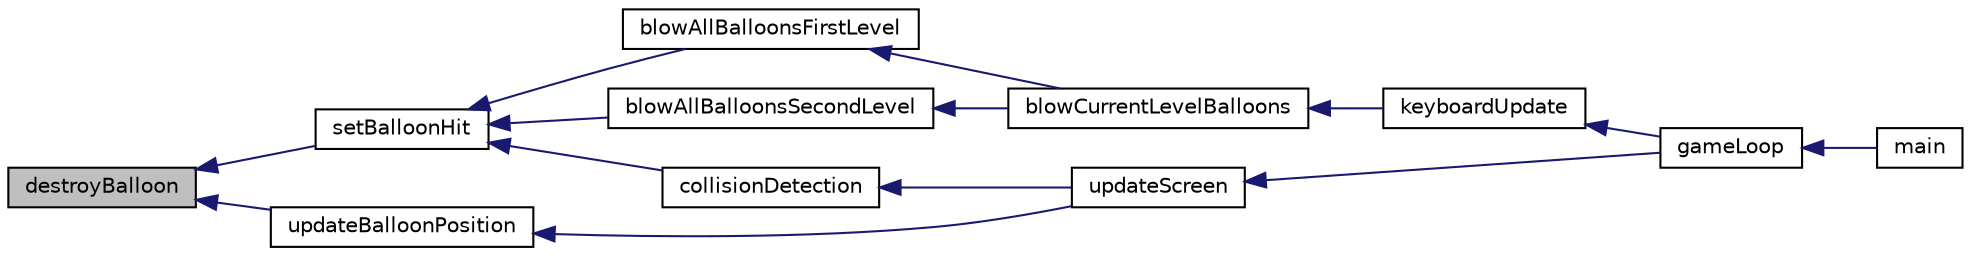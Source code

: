 digraph "destroyBalloon"
{
  edge [fontname="Helvetica",fontsize="10",labelfontname="Helvetica",labelfontsize="10"];
  node [fontname="Helvetica",fontsize="10",shape=record];
  rankdir="LR";
  Node9 [label="destroyBalloon",height=0.2,width=0.4,color="black", fillcolor="grey75", style="filled", fontcolor="black"];
  Node9 -> Node10 [dir="back",color="midnightblue",fontsize="10",style="solid",fontname="Helvetica"];
  Node10 [label="setBalloonHit",height=0.2,width=0.4,color="black", fillcolor="white", style="filled",URL="$group___balloon.html#ga4ef32cdadecdc3f63774398532b7a3ed",tooltip="Changes the state of the balloon to &#39;blown&#39;. "];
  Node10 -> Node11 [dir="back",color="midnightblue",fontsize="10",style="solid",fontname="Helvetica"];
  Node11 [label="blowAllBalloonsFirstLevel",height=0.2,width=0.4,color="black", fillcolor="white", style="filled",URL="$group___bow.html#gab15c2619ee8f4ef5fe5a8332b2937070",tooltip="Makes all balloons go blown on the first level. This function is for testing purposes only..."];
  Node11 -> Node12 [dir="back",color="midnightblue",fontsize="10",style="solid",fontname="Helvetica"];
  Node12 [label="blowCurrentLevelBalloons",height=0.2,width=0.4,color="black", fillcolor="white", style="filled",URL="$group___bow.html#ga31d93874c2b5982c602712f1e04ab17b",tooltip="Blows balloons whether the stage is first or second. "];
  Node12 -> Node13 [dir="back",color="midnightblue",fontsize="10",style="solid",fontname="Helvetica"];
  Node13 [label="keyboardUpdate",height=0.2,width=0.4,color="black", fillcolor="white", style="filled",URL="$group___bow.html#gaa13cebcbe2531a9d4449bca30396dc85",tooltip="Handles all events related to keyboard inputs. "];
  Node13 -> Node14 [dir="back",color="midnightblue",fontsize="10",style="solid",fontname="Helvetica"];
  Node14 [label="gameLoop",height=0.2,width=0.4,color="black", fillcolor="white", style="filled",URL="$group___bow.html#gae3fcb6ab83836a82d8ab58a853667cba",tooltip="Main function for the game. Controls all interrupts of the peripherals and calls auxiliary functions..."];
  Node14 -> Node15 [dir="back",color="midnightblue",fontsize="10",style="solid",fontname="Helvetica"];
  Node15 [label="main",height=0.2,width=0.4,color="black", fillcolor="white", style="filled",URL="$main_8c.html#ae66f6b31b5ad750f1fe042a706a4e3d4"];
  Node10 -> Node16 [dir="back",color="midnightblue",fontsize="10",style="solid",fontname="Helvetica"];
  Node16 [label="blowAllBalloonsSecondLevel",height=0.2,width=0.4,color="black", fillcolor="white", style="filled",URL="$group___bow.html#ga9bbf44cbf86d51d4426e4a10f7fb053a",tooltip="Makes all balloons go blown on the second level. This function is for testing purposes only..."];
  Node16 -> Node12 [dir="back",color="midnightblue",fontsize="10",style="solid",fontname="Helvetica"];
  Node10 -> Node17 [dir="back",color="midnightblue",fontsize="10",style="solid",fontname="Helvetica"];
  Node17 [label="collisionDetection",height=0.2,width=0.4,color="black", fillcolor="white", style="filled",URL="$group___bow.html#ga9b626f48dcf832ef9784c688ea762c18",tooltip="Handles the collision detection of arrows and balloons. "];
  Node17 -> Node18 [dir="back",color="midnightblue",fontsize="10",style="solid",fontname="Helvetica"];
  Node18 [label="updateScreen",height=0.2,width=0.4,color="black", fillcolor="white", style="filled",URL="$group___bow.html#ga53417cd25bc8832760fcaf2964eae773",tooltip="Handles all events related to updating screen every interruption of the timer. "];
  Node18 -> Node14 [dir="back",color="midnightblue",fontsize="10",style="solid",fontname="Helvetica"];
  Node9 -> Node19 [dir="back",color="midnightblue",fontsize="10",style="solid",fontname="Helvetica"];
  Node19 [label="updateBalloonPosition",height=0.2,width=0.4,color="black", fillcolor="white", style="filled",URL="$group___balloon.html#gae1e80815de1f55e6fe711a5b1375e8bb",tooltip="Changes the current position of the balloon. "];
  Node19 -> Node18 [dir="back",color="midnightblue",fontsize="10",style="solid",fontname="Helvetica"];
}
